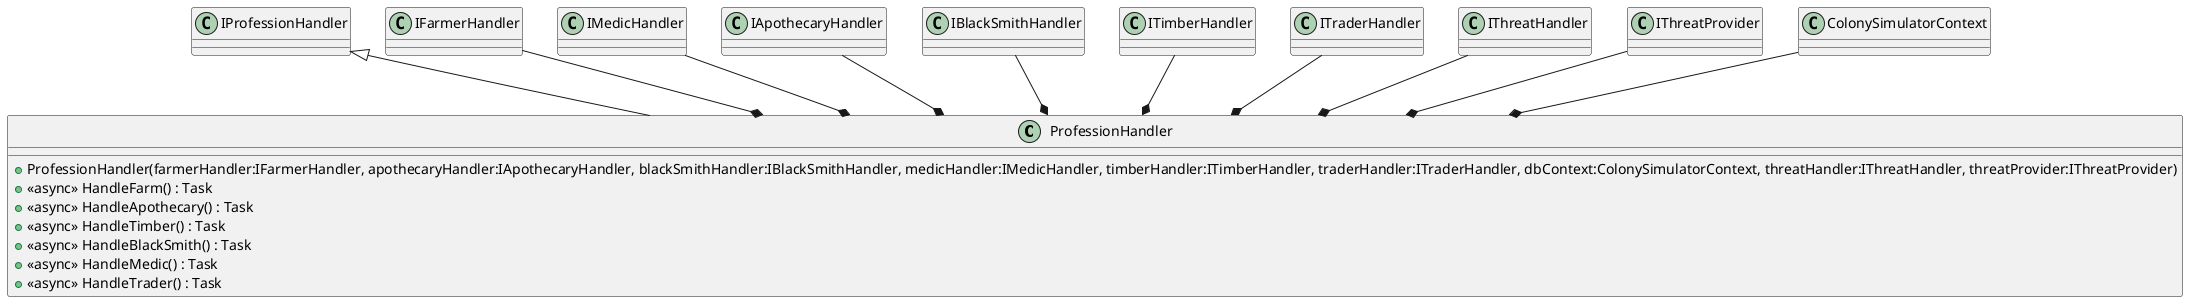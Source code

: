 @startuml
class ProfessionHandler {
    + ProfessionHandler(farmerHandler:IFarmerHandler, apothecaryHandler:IApothecaryHandler, blackSmithHandler:IBlackSmithHandler, medicHandler:IMedicHandler, timberHandler:ITimberHandler, traderHandler:ITraderHandler, dbContext:ColonySimulatorContext, threatHandler:IThreatHandler, threatProvider:IThreatProvider)
    + <<async>> HandleFarm() : Task
    + <<async>> HandleApothecary() : Task
    + <<async>> HandleTimber() : Task
    + <<async>> HandleBlackSmith() : Task
    + <<async>> HandleMedic() : Task
    + <<async>> HandleTrader() : Task
}
IProfessionHandler <|-- ProfessionHandler
IFarmerHandler --* ProfessionHandler
IMedicHandler --* ProfessionHandler
IApothecaryHandler --* ProfessionHandler
IBlackSmithHandler --* ProfessionHandler
ITimberHandler --* ProfessionHandler
ITraderHandler --* ProfessionHandler
IThreatHandler --* ProfessionHandler
IThreatProvider --* ProfessionHandler
ColonySimulatorContext --* ProfessionHandler
@enduml
